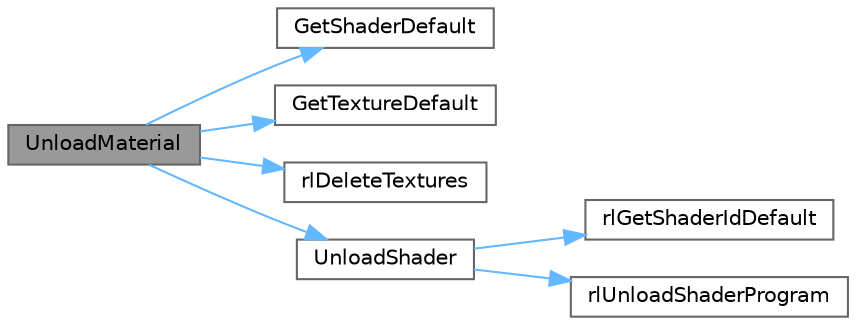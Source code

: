 digraph "UnloadMaterial"
{
 // LATEX_PDF_SIZE
  bgcolor="transparent";
  edge [fontname=Helvetica,fontsize=10,labelfontname=Helvetica,labelfontsize=10];
  node [fontname=Helvetica,fontsize=10,shape=box,height=0.2,width=0.4];
  rankdir="LR";
  Node1 [id="Node000001",label="UnloadMaterial",height=0.2,width=0.4,color="gray40", fillcolor="grey60", style="filled", fontcolor="black",tooltip=" "];
  Node1 -> Node2 [id="edge7_Node000001_Node000002",color="steelblue1",style="solid",tooltip=" "];
  Node2 [id="Node000002",label="GetShaderDefault",height=0.2,width=0.4,color="grey40", fillcolor="white", style="filled",URL="$_classes_2lib_2raylib_2src_2raylib_8h.html#a3a49318673dbe22b562da897da551a6e",tooltip=" "];
  Node1 -> Node3 [id="edge8_Node000001_Node000003",color="steelblue1",style="solid",tooltip=" "];
  Node3 [id="Node000003",label="GetTextureDefault",height=0.2,width=0.4,color="grey40", fillcolor="white", style="filled",URL="$_classes_2lib_2raylib_2src_2raylib_8h.html#afdf59472c633f3ebc37994ef2ffb9e01",tooltip=" "];
  Node1 -> Node4 [id="edge9_Node000001_Node000004",color="steelblue1",style="solid",tooltip=" "];
  Node4 [id="Node000004",label="rlDeleteTextures",height=0.2,width=0.4,color="grey40", fillcolor="white", style="filled",URL="$_classes_2lib_2raylib_2src_2rlgl_8h.html#ab13050c2f70a3721c1ddf903c8b10121",tooltip=" "];
  Node1 -> Node5 [id="edge10_Node000001_Node000005",color="steelblue1",style="solid",tooltip=" "];
  Node5 [id="Node000005",label="UnloadShader",height=0.2,width=0.4,color="grey40", fillcolor="white", style="filled",URL="$_old_2_classes_2lib_2rcore_8c.html#ab329eb7587e998c53faea2f103827213",tooltip=" "];
  Node5 -> Node6 [id="edge11_Node000005_Node000006",color="steelblue1",style="solid",tooltip=" "];
  Node6 [id="Node000006",label="rlGetShaderIdDefault",height=0.2,width=0.4,color="grey40", fillcolor="white", style="filled",URL="$_classes_2lib_2rlgl_8h.html#a557867396363419c14cfc3451e290538",tooltip=" "];
  Node5 -> Node7 [id="edge12_Node000005_Node000007",color="steelblue1",style="solid",tooltip=" "];
  Node7 [id="Node000007",label="rlUnloadShaderProgram",height=0.2,width=0.4,color="grey40", fillcolor="white", style="filled",URL="$_classes_2lib_2rlgl_8h.html#ad870841e4d15fe1879a57c3222f428cc",tooltip=" "];
}
